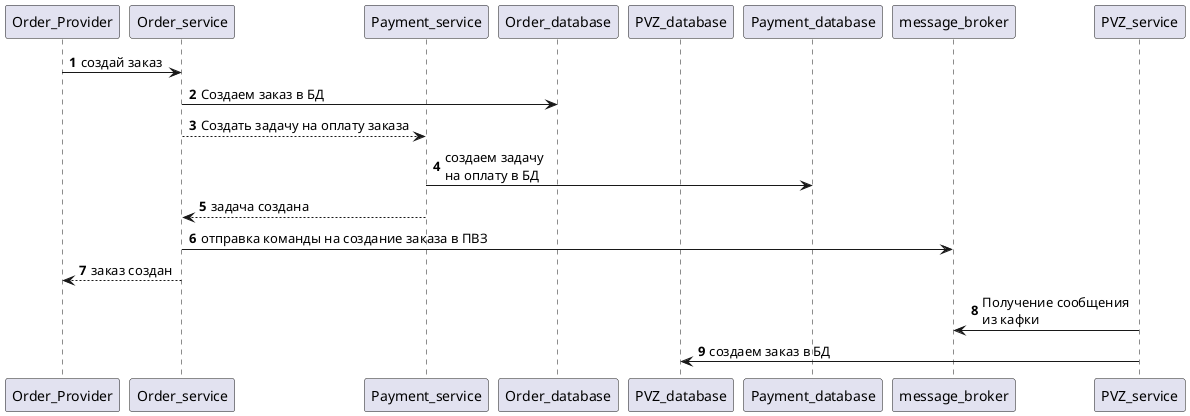 @startuml

participant Order_Provider

participant Order_service

participant Payment_service
participant Order_database
participant PVZ_database

participant Payment_database

participant message_broker

participant PVZ_service

' указываем после компонентов
autonumber
' указываем до сообщений

Order_Provider->Order_service: создай заказ
Order_service->Order_database: Создаем заказ в БД

Order_service-->Payment_service: Создать задачу на оплату заказа
Payment_service->Payment_database: создаем задачу \nна оплату в БД
Payment_service-->Order_service: задача создана

Order_service->message_broker: отправка команды на создание заказа в ПВЗ

Order_service-->Order_Provider: заказ создан


PVZ_service->message_broker: Получение сообщения \nиз кафки
PVZ_service->PVZ_database: создаем заказ в БД


@enduml